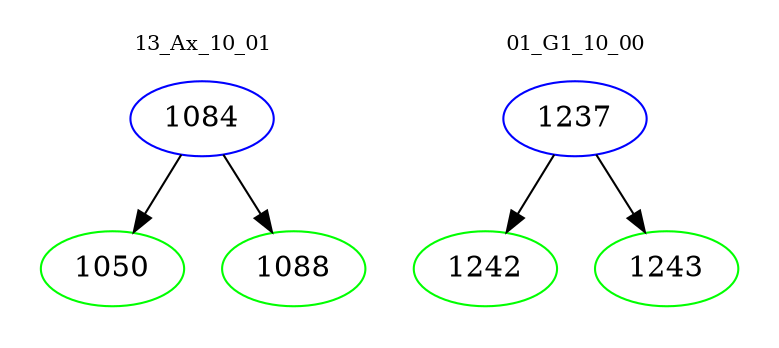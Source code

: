 digraph{
subgraph cluster_0 {
color = white
label = "13_Ax_10_01";
fontsize=10;
T0_1084 [label="1084", color="blue"]
T0_1084 -> T0_1050 [color="black"]
T0_1050 [label="1050", color="green"]
T0_1084 -> T0_1088 [color="black"]
T0_1088 [label="1088", color="green"]
}
subgraph cluster_1 {
color = white
label = "01_G1_10_00";
fontsize=10;
T1_1237 [label="1237", color="blue"]
T1_1237 -> T1_1242 [color="black"]
T1_1242 [label="1242", color="green"]
T1_1237 -> T1_1243 [color="black"]
T1_1243 [label="1243", color="green"]
}
}
